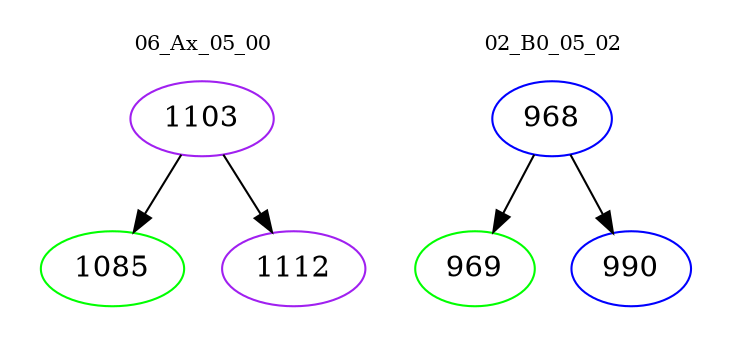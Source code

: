 digraph{
subgraph cluster_0 {
color = white
label = "06_Ax_05_00";
fontsize=10;
T0_1103 [label="1103", color="purple"]
T0_1103 -> T0_1085 [color="black"]
T0_1085 [label="1085", color="green"]
T0_1103 -> T0_1112 [color="black"]
T0_1112 [label="1112", color="purple"]
}
subgraph cluster_1 {
color = white
label = "02_B0_05_02";
fontsize=10;
T1_968 [label="968", color="blue"]
T1_968 -> T1_969 [color="black"]
T1_969 [label="969", color="green"]
T1_968 -> T1_990 [color="black"]
T1_990 [label="990", color="blue"]
}
}
